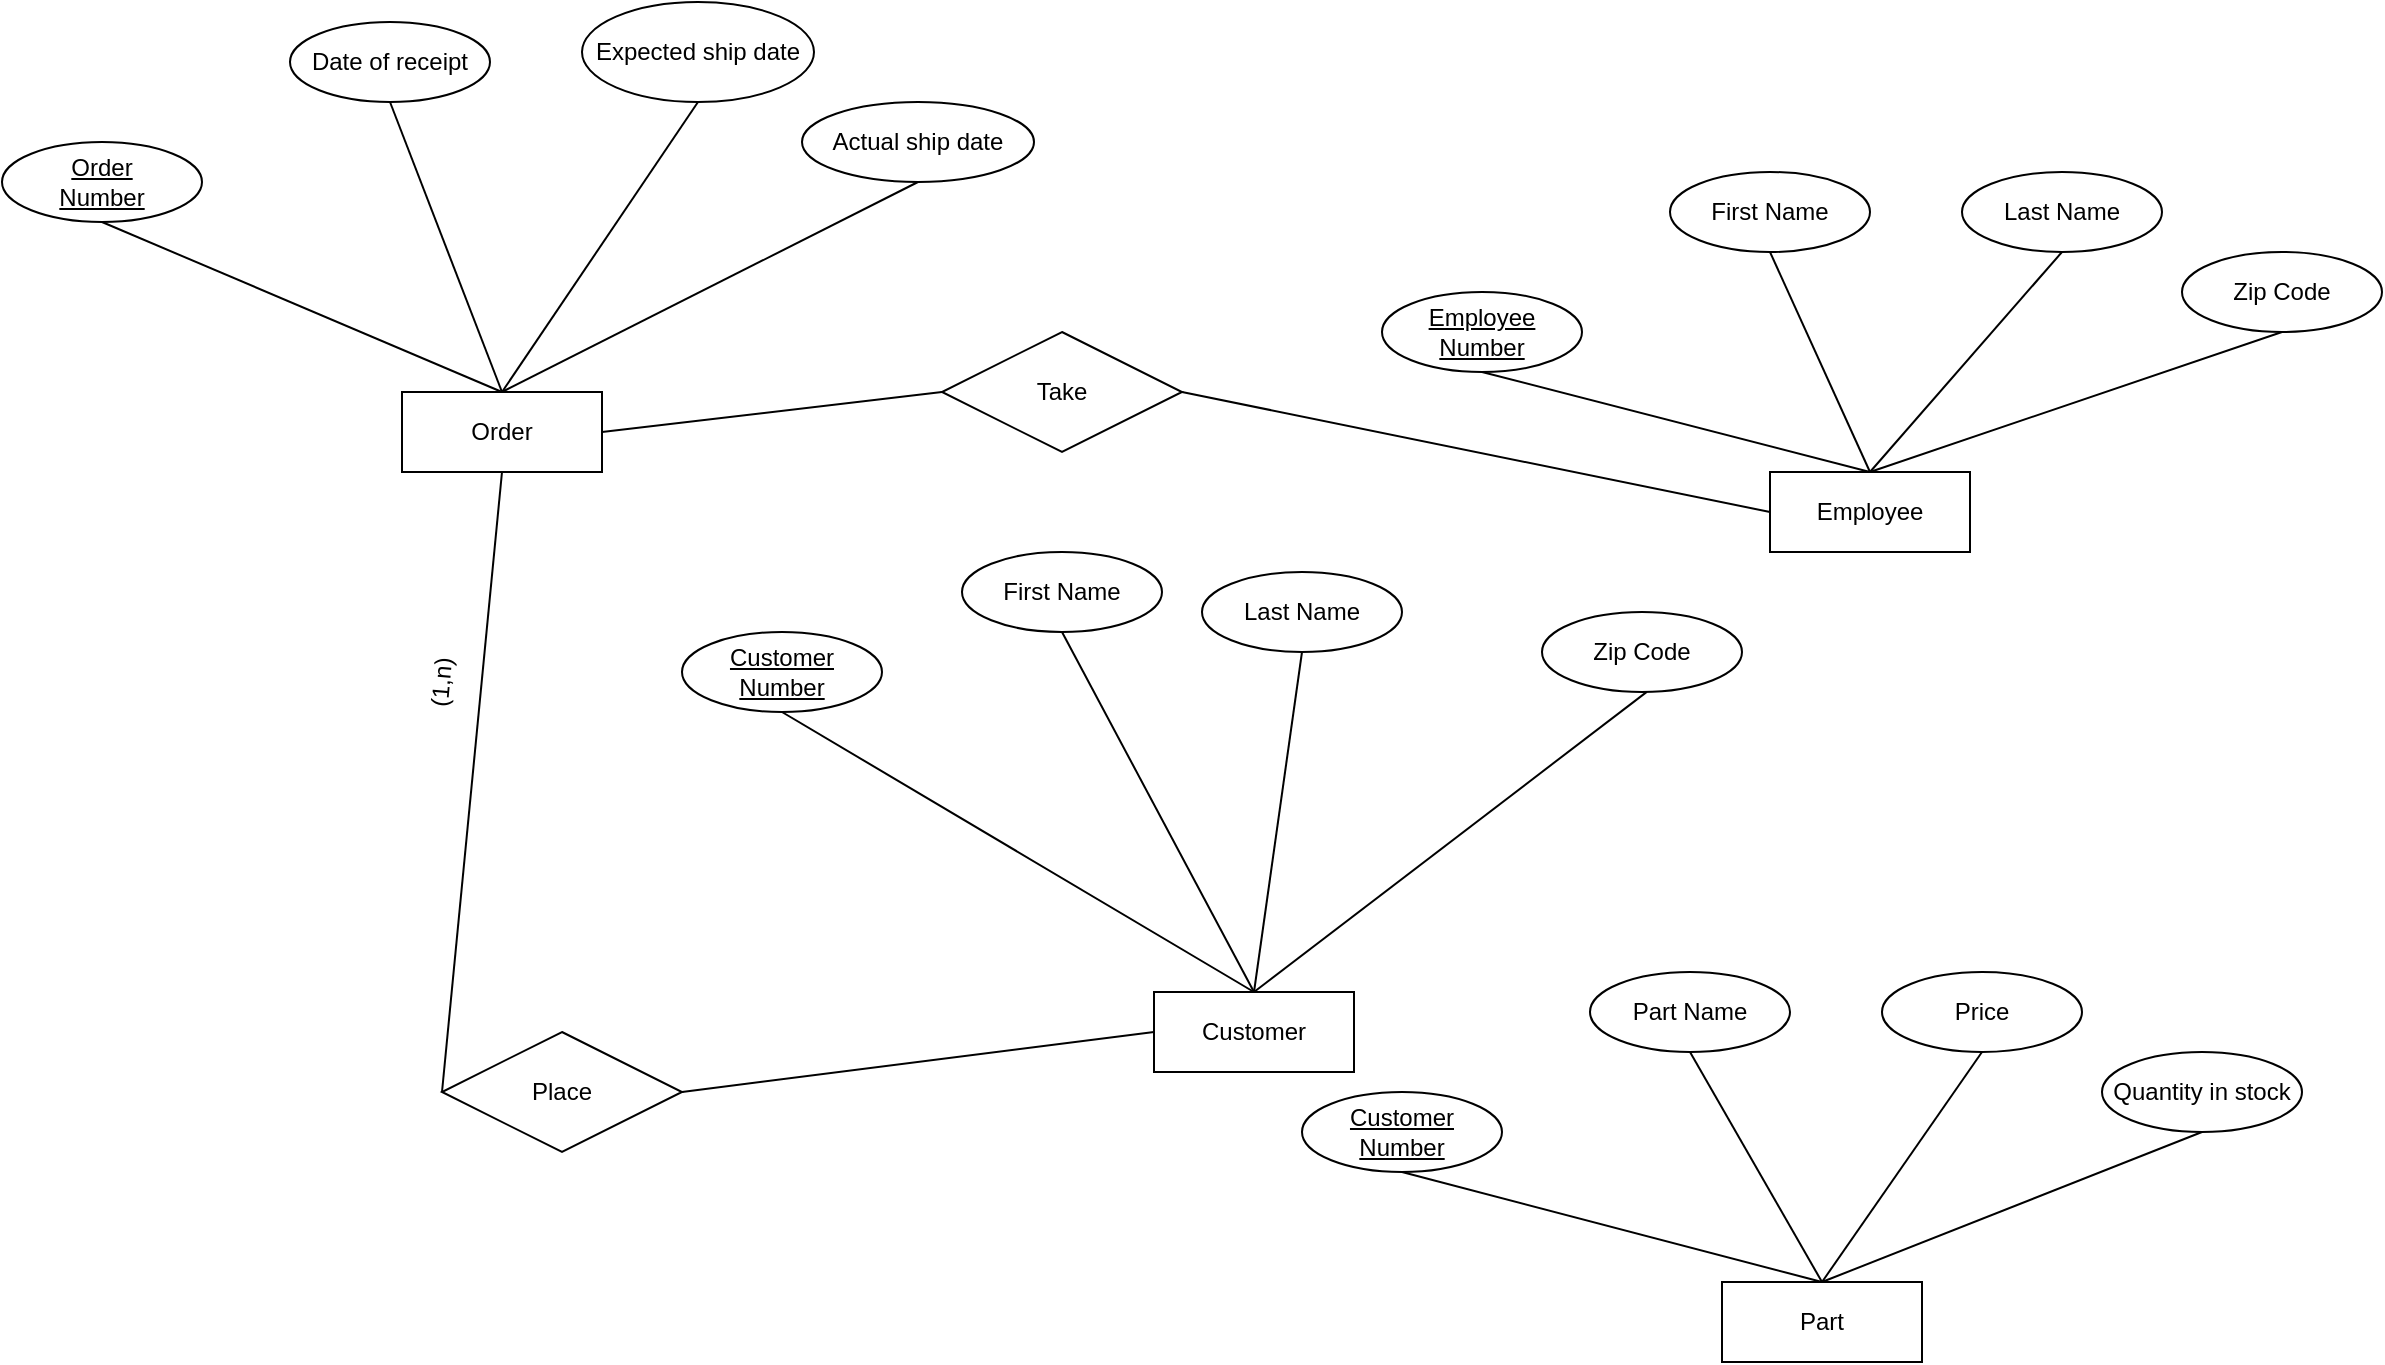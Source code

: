 <mxfile version="21.7.5" type="github">
  <diagram name="Trang-1" id="-0qrJVCFiK0AYARHfGmw">
    <mxGraphModel dx="2264" dy="753" grid="1" gridSize="10" guides="1" tooltips="1" connect="1" arrows="1" fold="1" page="1" pageScale="1" pageWidth="827" pageHeight="1169" math="0" shadow="0">
      <root>
        <mxCell id="0" />
        <mxCell id="1" parent="0" />
        <mxCell id="IiILMp_AzFNE6O8yHcTs-1" value="Employee" style="whiteSpace=wrap;html=1;align=center;" vertex="1" parent="1">
          <mxGeometry x="764" y="260" width="100" height="40" as="geometry" />
        </mxCell>
        <mxCell id="IiILMp_AzFNE6O8yHcTs-2" value="First Name" style="ellipse;whiteSpace=wrap;html=1;align=center;" vertex="1" parent="1">
          <mxGeometry x="714" y="110" width="100" height="40" as="geometry" />
        </mxCell>
        <mxCell id="IiILMp_AzFNE6O8yHcTs-3" value="Last Name" style="ellipse;whiteSpace=wrap;html=1;align=center;" vertex="1" parent="1">
          <mxGeometry x="860" y="110" width="100" height="40" as="geometry" />
        </mxCell>
        <mxCell id="IiILMp_AzFNE6O8yHcTs-5" value="Employee Number" style="ellipse;whiteSpace=wrap;html=1;align=center;fontStyle=4;" vertex="1" parent="1">
          <mxGeometry x="570" y="170" width="100" height="40" as="geometry" />
        </mxCell>
        <mxCell id="IiILMp_AzFNE6O8yHcTs-6" value="" style="endArrow=none;html=1;rounded=0;exitX=0.5;exitY=1;exitDx=0;exitDy=0;entryX=0.5;entryY=0;entryDx=0;entryDy=0;" edge="1" parent="1" source="IiILMp_AzFNE6O8yHcTs-5" target="IiILMp_AzFNE6O8yHcTs-1">
          <mxGeometry relative="1" as="geometry">
            <mxPoint x="730" y="260" as="sourcePoint" />
            <mxPoint x="890" y="260" as="targetPoint" />
          </mxGeometry>
        </mxCell>
        <mxCell id="IiILMp_AzFNE6O8yHcTs-7" value="" style="endArrow=none;html=1;rounded=0;exitX=0.5;exitY=1;exitDx=0;exitDy=0;entryX=0.5;entryY=0;entryDx=0;entryDy=0;" edge="1" parent="1" source="IiILMp_AzFNE6O8yHcTs-2" target="IiILMp_AzFNE6O8yHcTs-1">
          <mxGeometry relative="1" as="geometry">
            <mxPoint x="730" y="260" as="sourcePoint" />
            <mxPoint x="890" y="260" as="targetPoint" />
          </mxGeometry>
        </mxCell>
        <mxCell id="IiILMp_AzFNE6O8yHcTs-9" value="" style="endArrow=none;html=1;rounded=0;entryX=0.5;entryY=1;entryDx=0;entryDy=0;exitX=0.5;exitY=0;exitDx=0;exitDy=0;" edge="1" parent="1" source="IiILMp_AzFNE6O8yHcTs-1" target="IiILMp_AzFNE6O8yHcTs-3">
          <mxGeometry relative="1" as="geometry">
            <mxPoint x="730" y="260" as="sourcePoint" />
            <mxPoint x="890" y="260" as="targetPoint" />
          </mxGeometry>
        </mxCell>
        <mxCell id="IiILMp_AzFNE6O8yHcTs-10" value="Zip Code" style="ellipse;whiteSpace=wrap;html=1;align=center;" vertex="1" parent="1">
          <mxGeometry x="970" y="150" width="100" height="40" as="geometry" />
        </mxCell>
        <mxCell id="IiILMp_AzFNE6O8yHcTs-11" value="" style="endArrow=none;html=1;rounded=0;entryX=0.5;entryY=1;entryDx=0;entryDy=0;exitX=0.5;exitY=0;exitDx=0;exitDy=0;" edge="1" parent="1" source="IiILMp_AzFNE6O8yHcTs-1" target="IiILMp_AzFNE6O8yHcTs-10">
          <mxGeometry relative="1" as="geometry">
            <mxPoint x="820" y="240" as="sourcePoint" />
            <mxPoint x="890" y="260" as="targetPoint" />
          </mxGeometry>
        </mxCell>
        <mxCell id="IiILMp_AzFNE6O8yHcTs-13" value="Customer" style="whiteSpace=wrap;html=1;align=center;" vertex="1" parent="1">
          <mxGeometry x="456" y="520" width="100" height="40" as="geometry" />
        </mxCell>
        <mxCell id="IiILMp_AzFNE6O8yHcTs-14" value="First Name" style="ellipse;whiteSpace=wrap;html=1;align=center;" vertex="1" parent="1">
          <mxGeometry x="360" y="300" width="100" height="40" as="geometry" />
        </mxCell>
        <mxCell id="IiILMp_AzFNE6O8yHcTs-15" value="Last Name" style="ellipse;whiteSpace=wrap;html=1;align=center;" vertex="1" parent="1">
          <mxGeometry x="480" y="310" width="100" height="40" as="geometry" />
        </mxCell>
        <mxCell id="IiILMp_AzFNE6O8yHcTs-16" value="Customer Number" style="ellipse;whiteSpace=wrap;html=1;align=center;fontStyle=4;" vertex="1" parent="1">
          <mxGeometry x="220" y="340" width="100" height="40" as="geometry" />
        </mxCell>
        <mxCell id="IiILMp_AzFNE6O8yHcTs-17" value="" style="endArrow=none;html=1;rounded=0;exitX=0.5;exitY=1;exitDx=0;exitDy=0;entryX=0.5;entryY=0;entryDx=0;entryDy=0;" edge="1" parent="1" source="IiILMp_AzFNE6O8yHcTs-16" target="IiILMp_AzFNE6O8yHcTs-13">
          <mxGeometry relative="1" as="geometry">
            <mxPoint x="360" y="460" as="sourcePoint" />
            <mxPoint x="520" y="460" as="targetPoint" />
          </mxGeometry>
        </mxCell>
        <mxCell id="IiILMp_AzFNE6O8yHcTs-18" value="" style="endArrow=none;html=1;rounded=0;exitX=0.5;exitY=1;exitDx=0;exitDy=0;entryX=0.5;entryY=0;entryDx=0;entryDy=0;" edge="1" parent="1" source="IiILMp_AzFNE6O8yHcTs-14" target="IiILMp_AzFNE6O8yHcTs-13">
          <mxGeometry relative="1" as="geometry">
            <mxPoint x="360" y="460" as="sourcePoint" />
            <mxPoint x="520" y="460" as="targetPoint" />
          </mxGeometry>
        </mxCell>
        <mxCell id="IiILMp_AzFNE6O8yHcTs-19" value="" style="endArrow=none;html=1;rounded=0;entryX=0.5;entryY=1;entryDx=0;entryDy=0;exitX=0.5;exitY=0;exitDx=0;exitDy=0;" edge="1" parent="1" source="IiILMp_AzFNE6O8yHcTs-13" target="IiILMp_AzFNE6O8yHcTs-15">
          <mxGeometry relative="1" as="geometry">
            <mxPoint x="360" y="460" as="sourcePoint" />
            <mxPoint x="520" y="460" as="targetPoint" />
          </mxGeometry>
        </mxCell>
        <mxCell id="IiILMp_AzFNE6O8yHcTs-20" value="Zip Code" style="ellipse;whiteSpace=wrap;html=1;align=center;" vertex="1" parent="1">
          <mxGeometry x="650" y="330" width="100" height="40" as="geometry" />
        </mxCell>
        <mxCell id="IiILMp_AzFNE6O8yHcTs-21" value="" style="endArrow=none;html=1;rounded=0;exitX=0.5;exitY=0;exitDx=0;exitDy=0;entryX=0.524;entryY=0.998;entryDx=0;entryDy=0;entryPerimeter=0;" edge="1" parent="1" source="IiILMp_AzFNE6O8yHcTs-13" target="IiILMp_AzFNE6O8yHcTs-20">
          <mxGeometry relative="1" as="geometry">
            <mxPoint x="450" y="440" as="sourcePoint" />
            <mxPoint x="650" y="390" as="targetPoint" />
          </mxGeometry>
        </mxCell>
        <mxCell id="IiILMp_AzFNE6O8yHcTs-23" value="Part" style="whiteSpace=wrap;html=1;align=center;" vertex="1" parent="1">
          <mxGeometry x="740" y="665" width="100" height="40" as="geometry" />
        </mxCell>
        <mxCell id="IiILMp_AzFNE6O8yHcTs-24" value="Part Name" style="ellipse;whiteSpace=wrap;html=1;align=center;" vertex="1" parent="1">
          <mxGeometry x="674" y="510" width="100" height="40" as="geometry" />
        </mxCell>
        <mxCell id="IiILMp_AzFNE6O8yHcTs-25" value="Price" style="ellipse;whiteSpace=wrap;html=1;align=center;" vertex="1" parent="1">
          <mxGeometry x="820" y="510" width="100" height="40" as="geometry" />
        </mxCell>
        <mxCell id="IiILMp_AzFNE6O8yHcTs-26" value="Customer Number" style="ellipse;whiteSpace=wrap;html=1;align=center;fontStyle=4;" vertex="1" parent="1">
          <mxGeometry x="530" y="570" width="100" height="40" as="geometry" />
        </mxCell>
        <mxCell id="IiILMp_AzFNE6O8yHcTs-27" value="" style="endArrow=none;html=1;rounded=0;exitX=0.5;exitY=1;exitDx=0;exitDy=0;entryX=0.5;entryY=0;entryDx=0;entryDy=0;" edge="1" parent="1" source="IiILMp_AzFNE6O8yHcTs-26" target="IiILMp_AzFNE6O8yHcTs-23">
          <mxGeometry relative="1" as="geometry">
            <mxPoint x="690" y="660" as="sourcePoint" />
            <mxPoint x="850" y="660" as="targetPoint" />
          </mxGeometry>
        </mxCell>
        <mxCell id="IiILMp_AzFNE6O8yHcTs-28" value="" style="endArrow=none;html=1;rounded=0;exitX=0.5;exitY=1;exitDx=0;exitDy=0;entryX=0.5;entryY=0;entryDx=0;entryDy=0;" edge="1" parent="1" source="IiILMp_AzFNE6O8yHcTs-24" target="IiILMp_AzFNE6O8yHcTs-23">
          <mxGeometry relative="1" as="geometry">
            <mxPoint x="690" y="660" as="sourcePoint" />
            <mxPoint x="850" y="660" as="targetPoint" />
          </mxGeometry>
        </mxCell>
        <mxCell id="IiILMp_AzFNE6O8yHcTs-29" value="" style="endArrow=none;html=1;rounded=0;entryX=0.5;entryY=1;entryDx=0;entryDy=0;exitX=0.5;exitY=0;exitDx=0;exitDy=0;" edge="1" parent="1" source="IiILMp_AzFNE6O8yHcTs-23" target="IiILMp_AzFNE6O8yHcTs-25">
          <mxGeometry relative="1" as="geometry">
            <mxPoint x="690" y="660" as="sourcePoint" />
            <mxPoint x="850" y="660" as="targetPoint" />
          </mxGeometry>
        </mxCell>
        <mxCell id="IiILMp_AzFNE6O8yHcTs-30" value="Quantity in stock" style="ellipse;whiteSpace=wrap;html=1;align=center;" vertex="1" parent="1">
          <mxGeometry x="930" y="550" width="100" height="40" as="geometry" />
        </mxCell>
        <mxCell id="IiILMp_AzFNE6O8yHcTs-31" value="" style="endArrow=none;html=1;rounded=0;entryX=0.5;entryY=1;entryDx=0;entryDy=0;exitX=0.5;exitY=0;exitDx=0;exitDy=0;" edge="1" parent="1" source="IiILMp_AzFNE6O8yHcTs-23" target="IiILMp_AzFNE6O8yHcTs-30">
          <mxGeometry relative="1" as="geometry">
            <mxPoint x="780" y="640" as="sourcePoint" />
            <mxPoint x="850" y="660" as="targetPoint" />
          </mxGeometry>
        </mxCell>
        <mxCell id="IiILMp_AzFNE6O8yHcTs-32" value="Order" style="whiteSpace=wrap;html=1;align=center;" vertex="1" parent="1">
          <mxGeometry x="80" y="220" width="100" height="40" as="geometry" />
        </mxCell>
        <mxCell id="IiILMp_AzFNE6O8yHcTs-33" value="Date of receipt" style="ellipse;whiteSpace=wrap;html=1;align=center;" vertex="1" parent="1">
          <mxGeometry x="24" y="35" width="100" height="40" as="geometry" />
        </mxCell>
        <mxCell id="IiILMp_AzFNE6O8yHcTs-34" value="Expected ship date" style="ellipse;whiteSpace=wrap;html=1;align=center;" vertex="1" parent="1">
          <mxGeometry x="170" y="25" width="116" height="50" as="geometry" />
        </mxCell>
        <mxCell id="IiILMp_AzFNE6O8yHcTs-35" value="Order&lt;br&gt;Number" style="ellipse;whiteSpace=wrap;html=1;align=center;fontStyle=4;" vertex="1" parent="1">
          <mxGeometry x="-120" y="95" width="100" height="40" as="geometry" />
        </mxCell>
        <mxCell id="IiILMp_AzFNE6O8yHcTs-36" value="" style="endArrow=none;html=1;rounded=0;exitX=0.5;exitY=1;exitDx=0;exitDy=0;entryX=0.5;entryY=0;entryDx=0;entryDy=0;" edge="1" parent="1" source="IiILMp_AzFNE6O8yHcTs-35" target="IiILMp_AzFNE6O8yHcTs-32">
          <mxGeometry relative="1" as="geometry">
            <mxPoint x="40" y="185" as="sourcePoint" />
            <mxPoint x="200" y="185" as="targetPoint" />
          </mxGeometry>
        </mxCell>
        <mxCell id="IiILMp_AzFNE6O8yHcTs-37" value="" style="endArrow=none;html=1;rounded=0;exitX=0.5;exitY=1;exitDx=0;exitDy=0;entryX=0.5;entryY=0;entryDx=0;entryDy=0;" edge="1" parent="1" source="IiILMp_AzFNE6O8yHcTs-33" target="IiILMp_AzFNE6O8yHcTs-32">
          <mxGeometry relative="1" as="geometry">
            <mxPoint x="40" y="185" as="sourcePoint" />
            <mxPoint x="200" y="185" as="targetPoint" />
          </mxGeometry>
        </mxCell>
        <mxCell id="IiILMp_AzFNE6O8yHcTs-38" value="" style="endArrow=none;html=1;rounded=0;entryX=0.5;entryY=1;entryDx=0;entryDy=0;exitX=0.5;exitY=0;exitDx=0;exitDy=0;" edge="1" parent="1" source="IiILMp_AzFNE6O8yHcTs-32" target="IiILMp_AzFNE6O8yHcTs-34">
          <mxGeometry relative="1" as="geometry">
            <mxPoint x="40" y="185" as="sourcePoint" />
            <mxPoint x="200" y="185" as="targetPoint" />
          </mxGeometry>
        </mxCell>
        <mxCell id="IiILMp_AzFNE6O8yHcTs-39" value="Actual ship date" style="ellipse;whiteSpace=wrap;html=1;align=center;" vertex="1" parent="1">
          <mxGeometry x="280" y="75" width="116" height="40" as="geometry" />
        </mxCell>
        <mxCell id="IiILMp_AzFNE6O8yHcTs-40" value="" style="endArrow=none;html=1;rounded=0;entryX=0.5;entryY=1;entryDx=0;entryDy=0;exitX=0.5;exitY=0;exitDx=0;exitDy=0;" edge="1" parent="1" source="IiILMp_AzFNE6O8yHcTs-32" target="IiILMp_AzFNE6O8yHcTs-39">
          <mxGeometry relative="1" as="geometry">
            <mxPoint x="130" y="165" as="sourcePoint" />
            <mxPoint x="200" y="185" as="targetPoint" />
          </mxGeometry>
        </mxCell>
        <mxCell id="IiILMp_AzFNE6O8yHcTs-42" value="Place" style="shape=rhombus;perimeter=rhombusPerimeter;whiteSpace=wrap;html=1;align=center;" vertex="1" parent="1">
          <mxGeometry x="100" y="540" width="120" height="60" as="geometry" />
        </mxCell>
        <mxCell id="IiILMp_AzFNE6O8yHcTs-43" value="" style="endArrow=none;html=1;rounded=0;exitX=0.5;exitY=1;exitDx=0;exitDy=0;entryX=0;entryY=0.5;entryDx=0;entryDy=0;" edge="1" parent="1" source="IiILMp_AzFNE6O8yHcTs-32" target="IiILMp_AzFNE6O8yHcTs-42">
          <mxGeometry relative="1" as="geometry">
            <mxPoint x="90" y="382.5" as="sourcePoint" />
            <mxPoint x="40" y="262.5" as="targetPoint" />
          </mxGeometry>
        </mxCell>
        <mxCell id="IiILMp_AzFNE6O8yHcTs-44" value="" style="endArrow=none;html=1;rounded=0;entryX=0;entryY=0.5;entryDx=0;entryDy=0;exitX=1;exitY=0.5;exitDx=0;exitDy=0;" edge="1" parent="1" source="IiILMp_AzFNE6O8yHcTs-42" target="IiILMp_AzFNE6O8yHcTs-13">
          <mxGeometry relative="1" as="geometry">
            <mxPoint x="250" y="570" as="sourcePoint" />
            <mxPoint x="340" y="610" as="targetPoint" />
          </mxGeometry>
        </mxCell>
        <mxCell id="IiILMp_AzFNE6O8yHcTs-50" value="(1,n)" style="text;html=1;strokeColor=none;fillColor=none;align=center;verticalAlign=middle;whiteSpace=wrap;rounded=0;rotation=-85;" vertex="1" parent="1">
          <mxGeometry x="70" y="350" width="60" height="30" as="geometry" />
        </mxCell>
        <mxCell id="IiILMp_AzFNE6O8yHcTs-51" value="Take" style="shape=rhombus;perimeter=rhombusPerimeter;whiteSpace=wrap;html=1;align=center;" vertex="1" parent="1">
          <mxGeometry x="350" y="190" width="120" height="60" as="geometry" />
        </mxCell>
        <mxCell id="IiILMp_AzFNE6O8yHcTs-55" value="" style="endArrow=none;html=1;rounded=0;exitX=1;exitY=0.5;exitDx=0;exitDy=0;entryX=0;entryY=0.5;entryDx=0;entryDy=0;" edge="1" parent="1" source="IiILMp_AzFNE6O8yHcTs-32" target="IiILMp_AzFNE6O8yHcTs-51">
          <mxGeometry relative="1" as="geometry">
            <mxPoint x="330" y="410" as="sourcePoint" />
            <mxPoint x="490" y="410" as="targetPoint" />
          </mxGeometry>
        </mxCell>
        <mxCell id="IiILMp_AzFNE6O8yHcTs-56" value="" style="endArrow=none;html=1;rounded=0;exitX=1;exitY=0.5;exitDx=0;exitDy=0;entryX=0;entryY=0.5;entryDx=0;entryDy=0;" edge="1" parent="1" source="IiILMp_AzFNE6O8yHcTs-51" target="IiILMp_AzFNE6O8yHcTs-1">
          <mxGeometry relative="1" as="geometry">
            <mxPoint x="330" y="410" as="sourcePoint" />
            <mxPoint x="490" y="410" as="targetPoint" />
          </mxGeometry>
        </mxCell>
      </root>
    </mxGraphModel>
  </diagram>
</mxfile>
